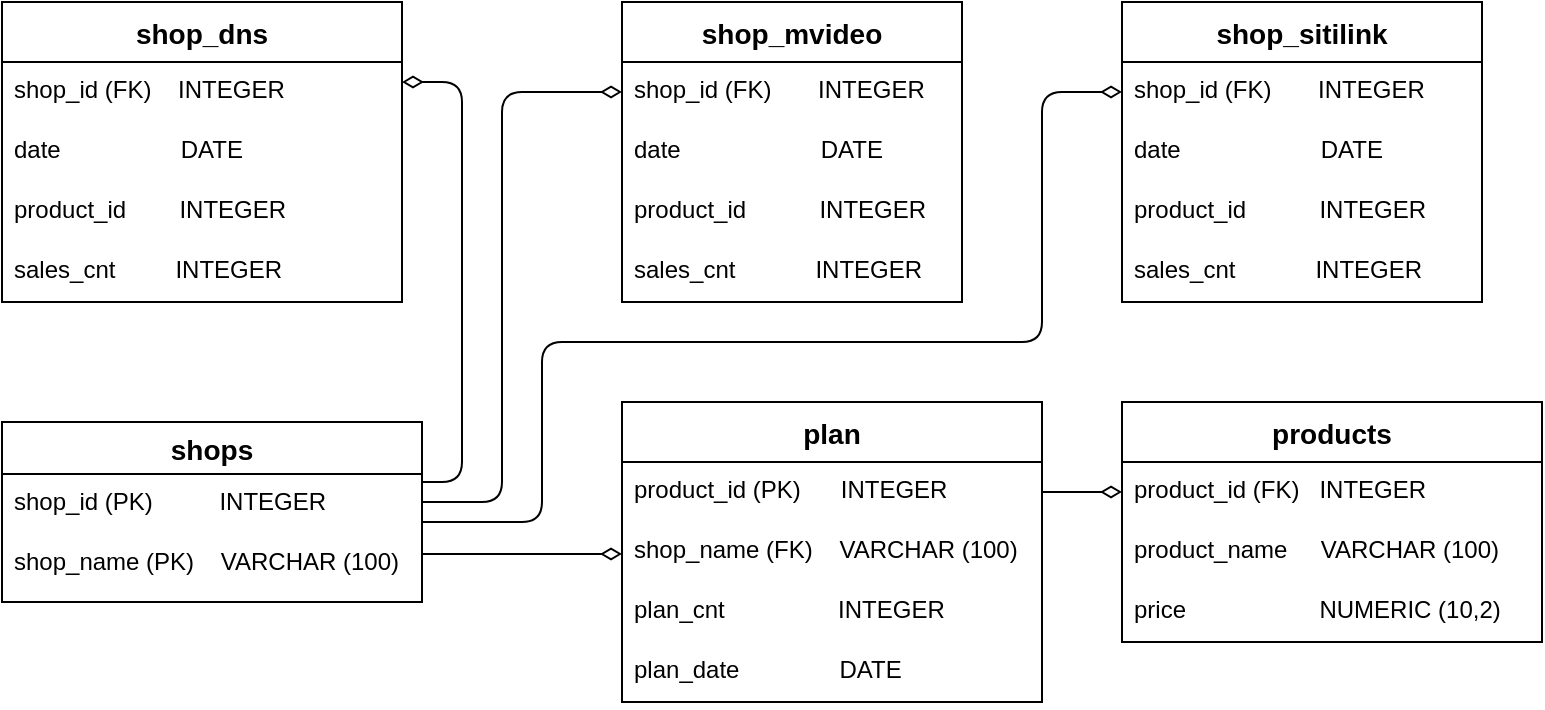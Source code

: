 <mxfile>
    <diagram id="O9tZNZrKivkVFgAS3lq-" name="Page-1">
        <mxGraphModel dx="935" dy="456" grid="1" gridSize="10" guides="1" tooltips="1" connect="1" arrows="1" fold="1" page="1" pageScale="1" pageWidth="850" pageHeight="1100" math="0" shadow="0">
            <root>
                <mxCell id="0"/>
                <mxCell id="1" parent="0"/>
                <mxCell id="61" value="shops" style="swimlane;fontStyle=1;childLayout=stackLayout;horizontal=1;startSize=26;horizontalStack=0;resizeParent=1;resizeParentMax=0;resizeLast=0;collapsible=1;marginBottom=0;align=center;fontSize=14;" parent="1" vertex="1">
                    <mxGeometry x="30" y="300" width="210" height="90" as="geometry"/>
                </mxCell>
                <mxCell id="62" value="shop_id (PK)          INTEGER" style="text;strokeColor=none;fillColor=none;spacingLeft=4;spacingRight=4;overflow=hidden;rotatable=0;points=[[0,0.5],[1,0.5]];portConstraint=eastwest;fontSize=12;" parent="61" vertex="1">
                    <mxGeometry y="26" width="210" height="30" as="geometry"/>
                </mxCell>
                <mxCell id="63" value="shop_name (PK)    VARCHAR (100)" style="text;strokeColor=none;fillColor=none;spacingLeft=4;spacingRight=4;overflow=hidden;rotatable=0;points=[[0,0.5],[1,0.5]];portConstraint=eastwest;fontSize=12;" parent="61" vertex="1">
                    <mxGeometry y="56" width="210" height="34" as="geometry"/>
                </mxCell>
                <mxCell id="64" value="plan" style="swimlane;fontStyle=1;childLayout=stackLayout;horizontal=1;startSize=30;horizontalStack=0;resizeParent=1;resizeParentMax=0;resizeLast=0;collapsible=1;marginBottom=0;align=center;fontSize=14;" parent="1" vertex="1">
                    <mxGeometry x="340" y="290" width="210" height="150" as="geometry"/>
                </mxCell>
                <mxCell id="65" value="product_id (PK)      INTEGER" style="text;strokeColor=none;fillColor=none;spacingLeft=4;spacingRight=4;overflow=hidden;rotatable=0;points=[[0,0.5],[1,0.5]];portConstraint=eastwest;fontSize=12;" parent="64" vertex="1">
                    <mxGeometry y="30" width="210" height="30" as="geometry"/>
                </mxCell>
                <mxCell id="66" value="shop_name (FK)    VARCHAR (100)" style="text;strokeColor=none;fillColor=none;spacingLeft=4;spacingRight=4;overflow=hidden;rotatable=0;points=[[0,0.5],[1,0.5]];portConstraint=eastwest;fontSize=12;" parent="64" vertex="1">
                    <mxGeometry y="60" width="210" height="30" as="geometry"/>
                </mxCell>
                <mxCell id="67" value="plan_cnt                 INTEGER" style="text;strokeColor=none;fillColor=none;spacingLeft=4;spacingRight=4;overflow=hidden;rotatable=0;points=[[0,0.5],[1,0.5]];portConstraint=eastwest;fontSize=12;" parent="64" vertex="1">
                    <mxGeometry y="90" width="210" height="30" as="geometry"/>
                </mxCell>
                <mxCell id="68" value="plan_date               DATE" style="text;strokeColor=none;fillColor=none;spacingLeft=4;spacingRight=4;overflow=hidden;rotatable=0;points=[[0,0.5],[1,0.5]];portConstraint=eastwest;fontSize=12;" parent="64" vertex="1">
                    <mxGeometry y="120" width="210" height="30" as="geometry"/>
                </mxCell>
                <mxCell id="70" value="shop_dns" style="swimlane;fontStyle=1;childLayout=stackLayout;horizontal=1;startSize=30;horizontalStack=0;resizeParent=1;resizeParentMax=0;resizeLast=0;collapsible=1;marginBottom=0;align=center;fontSize=14;" parent="1" vertex="1">
                    <mxGeometry x="30" y="90" width="200" height="150" as="geometry"/>
                </mxCell>
                <mxCell id="74" value="shop_id (FK)    INTEGER" style="text;strokeColor=none;fillColor=none;spacingLeft=4;spacingRight=4;overflow=hidden;rotatable=0;points=[[0,0.5],[1,0.5]];portConstraint=eastwest;fontSize=12;" parent="70" vertex="1">
                    <mxGeometry y="30" width="200" height="30" as="geometry"/>
                </mxCell>
                <mxCell id="71" value="date                  DATE" style="text;strokeColor=none;fillColor=none;spacingLeft=4;spacingRight=4;overflow=hidden;rotatable=0;points=[[0,0.5],[1,0.5]];portConstraint=eastwest;fontSize=12;" parent="70" vertex="1">
                    <mxGeometry y="60" width="200" height="30" as="geometry"/>
                </mxCell>
                <mxCell id="72" value="product_id        INTEGER" style="text;strokeColor=none;fillColor=none;spacingLeft=4;spacingRight=4;overflow=hidden;rotatable=0;points=[[0,0.5],[1,0.5]];portConstraint=eastwest;fontSize=12;" parent="70" vertex="1">
                    <mxGeometry y="90" width="200" height="30" as="geometry"/>
                </mxCell>
                <mxCell id="73" value="sales_cnt         INTEGER" style="text;strokeColor=none;fillColor=none;spacingLeft=4;spacingRight=4;overflow=hidden;rotatable=0;points=[[0,0.5],[1,0.5]];portConstraint=eastwest;fontSize=12;" parent="70" vertex="1">
                    <mxGeometry y="120" width="200" height="30" as="geometry"/>
                </mxCell>
                <mxCell id="75" value="shop_mvideo" style="swimlane;fontStyle=1;childLayout=stackLayout;horizontal=1;startSize=30;horizontalStack=0;resizeParent=1;resizeParentMax=0;resizeLast=0;collapsible=1;marginBottom=0;align=center;fontSize=14;" parent="1" vertex="1">
                    <mxGeometry x="340" y="90" width="170" height="150" as="geometry"/>
                </mxCell>
                <mxCell id="76" value="shop_id (FK)       INTEGER" style="text;strokeColor=none;fillColor=none;spacingLeft=4;spacingRight=4;overflow=hidden;rotatable=0;points=[[0,0.5],[1,0.5]];portConstraint=eastwest;fontSize=12;" parent="75" vertex="1">
                    <mxGeometry y="30" width="170" height="30" as="geometry"/>
                </mxCell>
                <mxCell id="77" value="date                     DATE" style="text;strokeColor=none;fillColor=none;spacingLeft=4;spacingRight=4;overflow=hidden;rotatable=0;points=[[0,0.5],[1,0.5]];portConstraint=eastwest;fontSize=12;" parent="75" vertex="1">
                    <mxGeometry y="60" width="170" height="30" as="geometry"/>
                </mxCell>
                <mxCell id="78" value="product_id           INTEGER" style="text;strokeColor=none;fillColor=none;spacingLeft=4;spacingRight=4;overflow=hidden;rotatable=0;points=[[0,0.5],[1,0.5]];portConstraint=eastwest;fontSize=12;" parent="75" vertex="1">
                    <mxGeometry y="90" width="170" height="30" as="geometry"/>
                </mxCell>
                <mxCell id="79" value="sales_cnt            INTEGER" style="text;strokeColor=none;fillColor=none;spacingLeft=4;spacingRight=4;overflow=hidden;rotatable=0;points=[[0,0.5],[1,0.5]];portConstraint=eastwest;fontSize=12;" parent="75" vertex="1">
                    <mxGeometry y="120" width="170" height="30" as="geometry"/>
                </mxCell>
                <mxCell id="80" value="shop_sitilink" style="swimlane;fontStyle=1;childLayout=stackLayout;horizontal=1;startSize=30;horizontalStack=0;resizeParent=1;resizeParentMax=0;resizeLast=0;collapsible=1;marginBottom=0;align=center;fontSize=14;" parent="1" vertex="1">
                    <mxGeometry x="590" y="90" width="180" height="150" as="geometry"/>
                </mxCell>
                <mxCell id="81" value="shop_id (FK)       INTEGER" style="text;strokeColor=none;fillColor=none;spacingLeft=4;spacingRight=4;overflow=hidden;rotatable=0;points=[[0,0.5],[1,0.5]];portConstraint=eastwest;fontSize=12;" parent="80" vertex="1">
                    <mxGeometry y="30" width="180" height="30" as="geometry"/>
                </mxCell>
                <mxCell id="82" value="date                     DATE" style="text;strokeColor=none;fillColor=none;spacingLeft=4;spacingRight=4;overflow=hidden;rotatable=0;points=[[0,0.5],[1,0.5]];portConstraint=eastwest;fontSize=12;" parent="80" vertex="1">
                    <mxGeometry y="60" width="180" height="30" as="geometry"/>
                </mxCell>
                <mxCell id="83" value="product_id           INTEGER" style="text;strokeColor=none;fillColor=none;spacingLeft=4;spacingRight=4;overflow=hidden;rotatable=0;points=[[0,0.5],[1,0.5]];portConstraint=eastwest;fontSize=12;" parent="80" vertex="1">
                    <mxGeometry y="90" width="180" height="30" as="geometry"/>
                </mxCell>
                <mxCell id="84" value="sales_cnt            INTEGER" style="text;strokeColor=none;fillColor=none;spacingLeft=4;spacingRight=4;overflow=hidden;rotatable=0;points=[[0,0.5],[1,0.5]];portConstraint=eastwest;fontSize=12;" parent="80" vertex="1">
                    <mxGeometry y="120" width="180" height="30" as="geometry"/>
                </mxCell>
                <mxCell id="85" value="products" style="swimlane;fontStyle=1;childLayout=stackLayout;horizontal=1;startSize=30;horizontalStack=0;resizeParent=1;resizeParentMax=0;resizeLast=0;collapsible=1;marginBottom=0;align=center;fontSize=14;" parent="1" vertex="1">
                    <mxGeometry x="590" y="290" width="210" height="120" as="geometry"/>
                </mxCell>
                <mxCell id="86" value="product_id (FK)   INTEGER" style="text;strokeColor=none;fillColor=none;spacingLeft=4;spacingRight=4;overflow=hidden;rotatable=0;points=[[0,0.5],[1,0.5]];portConstraint=eastwest;fontSize=12;" parent="85" vertex="1">
                    <mxGeometry y="30" width="210" height="30" as="geometry"/>
                </mxCell>
                <mxCell id="87" value="product_name     VARCHAR (100)" style="text;strokeColor=none;fillColor=none;spacingLeft=4;spacingRight=4;overflow=hidden;rotatable=0;points=[[0,0.5],[1,0.5]];portConstraint=eastwest;fontSize=12;" parent="85" vertex="1">
                    <mxGeometry y="60" width="210" height="30" as="geometry"/>
                </mxCell>
                <mxCell id="88" value="price                    NUMERIC (10,2)" style="text;strokeColor=none;fillColor=none;spacingLeft=4;spacingRight=4;overflow=hidden;rotatable=0;points=[[0,0.5],[1,0.5]];portConstraint=eastwest;fontSize=12;" parent="85" vertex="1">
                    <mxGeometry y="90" width="210" height="30" as="geometry"/>
                </mxCell>
                <mxCell id="89" value="" style="endArrow=none;startArrow=diamondThin;endFill=0;startFill=0;html=1;verticalAlign=bottom;labelBackgroundColor=none;strokeWidth=1;startSize=8;endSize=8;entryX=1;entryY=0.5;entryDx=0;entryDy=0;exitX=0;exitY=0.5;exitDx=0;exitDy=0;" parent="1" source="86" target="65" edge="1">
                    <mxGeometry width="160" relative="1" as="geometry">
                        <mxPoint x="520" y="500" as="sourcePoint"/>
                        <mxPoint x="680" y="457" as="targetPoint"/>
                        <Array as="points"/>
                    </mxGeometry>
                </mxCell>
                <mxCell id="92" value="" style="endArrow=none;startArrow=diamondThin;endFill=0;startFill=0;html=1;verticalAlign=bottom;labelBackgroundColor=none;strokeWidth=1;startSize=8;endSize=8;" parent="1" edge="1">
                    <mxGeometry width="160" relative="1" as="geometry">
                        <mxPoint x="340" y="366" as="sourcePoint"/>
                        <mxPoint x="240" y="366" as="targetPoint"/>
                        <Array as="points"/>
                    </mxGeometry>
                </mxCell>
                <mxCell id="94" value="" style="endArrow=none;startArrow=diamondThin;endFill=0;startFill=0;html=1;verticalAlign=bottom;labelBackgroundColor=none;strokeWidth=1;startSize=8;endSize=8;" parent="1" edge="1">
                    <mxGeometry width="160" relative="1" as="geometry">
                        <mxPoint x="230" y="130" as="sourcePoint"/>
                        <mxPoint x="240" y="330" as="targetPoint"/>
                        <Array as="points">
                            <mxPoint x="260" y="130"/>
                            <mxPoint x="260" y="330"/>
                        </Array>
                    </mxGeometry>
                </mxCell>
                <mxCell id="96" value="" style="endArrow=none;startArrow=diamondThin;endFill=0;startFill=0;html=1;verticalAlign=bottom;labelBackgroundColor=none;strokeWidth=1;startSize=8;endSize=8;exitX=0;exitY=0.5;exitDx=0;exitDy=0;" parent="1" source="76" edge="1">
                    <mxGeometry width="160" relative="1" as="geometry">
                        <mxPoint x="340" y="190" as="sourcePoint"/>
                        <mxPoint x="240" y="340" as="targetPoint"/>
                        <Array as="points">
                            <mxPoint x="280" y="135"/>
                            <mxPoint x="280" y="340"/>
                        </Array>
                    </mxGeometry>
                </mxCell>
                <mxCell id="99" value="" style="endArrow=none;startArrow=diamondThin;endFill=0;startFill=0;html=1;verticalAlign=bottom;labelBackgroundColor=none;strokeWidth=1;startSize=8;endSize=8;exitX=0;exitY=0.5;exitDx=0;exitDy=0;" parent="1" source="81" edge="1">
                    <mxGeometry width="160" relative="1" as="geometry">
                        <mxPoint x="500" y="260" as="sourcePoint"/>
                        <mxPoint x="240" y="350" as="targetPoint"/>
                        <Array as="points">
                            <mxPoint x="550" y="135"/>
                            <mxPoint x="550" y="260"/>
                            <mxPoint x="511" y="260"/>
                            <mxPoint x="300" y="260"/>
                            <mxPoint x="300" y="350"/>
                        </Array>
                    </mxGeometry>
                </mxCell>
            </root>
        </mxGraphModel>
    </diagram>
</mxfile>